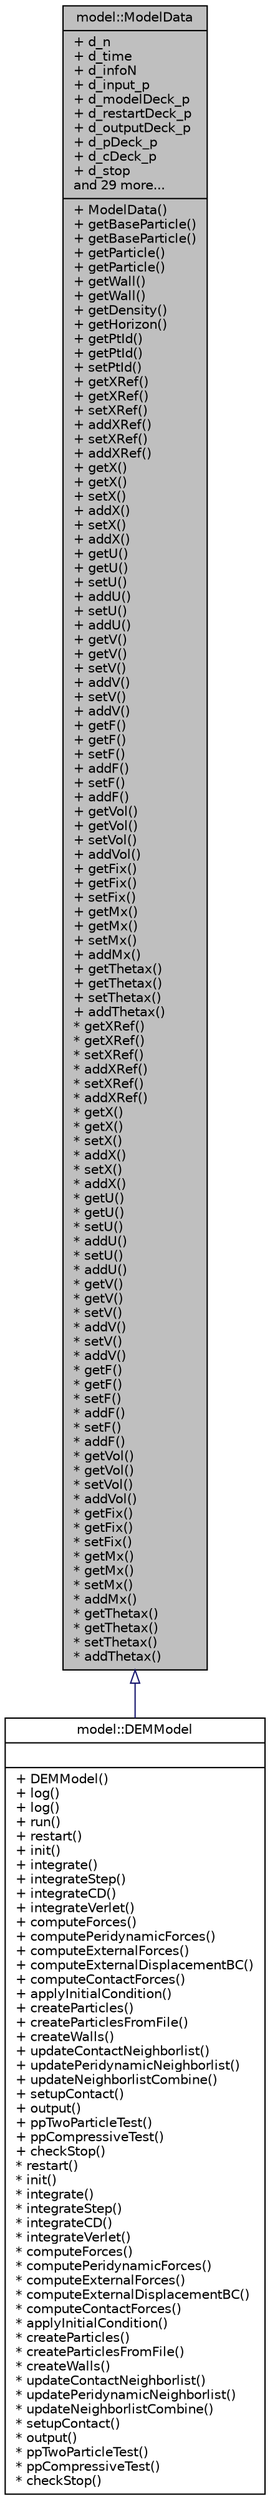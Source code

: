 digraph "model::ModelData"
{
  edge [fontname="Helvetica",fontsize="10",labelfontname="Helvetica",labelfontsize="10"];
  node [fontname="Helvetica",fontsize="10",shape=record];
  Node0 [label="{model::ModelData\n|+ d_n\l+ d_time\l+ d_infoN\l+ d_input_p\l+ d_modelDeck_p\l+ d_restartDeck_p\l+ d_outputDeck_p\l+ d_pDeck_p\l+ d_cDeck_p\l+ d_stop\land 29 more...\l|+ ModelData()\l+ getBaseParticle()\l+ getBaseParticle()\l+ getParticle()\l+ getParticle()\l+ getWall()\l+ getWall()\l+ getDensity()\l+ getHorizon()\l+ getPtId()\l+ getPtId()\l+ setPtId()\l+ getXRef()\l+ getXRef()\l+ setXRef()\l+ addXRef()\l+ setXRef()\l+ addXRef()\l+ getX()\l+ getX()\l+ setX()\l+ addX()\l+ setX()\l+ addX()\l+ getU()\l+ getU()\l+ setU()\l+ addU()\l+ setU()\l+ addU()\l+ getV()\l+ getV()\l+ setV()\l+ addV()\l+ setV()\l+ addV()\l+ getF()\l+ getF()\l+ setF()\l+ addF()\l+ setF()\l+ addF()\l+ getVol()\l+ getVol()\l+ setVol()\l+ addVol()\l+ getFix()\l+ getFix()\l+ setFix()\l+ getMx()\l+ getMx()\l+ setMx()\l+ addMx()\l+ getThetax()\l+ getThetax()\l+ setThetax()\l+ addThetax()\l* getXRef()\l* getXRef()\l* setXRef()\l* addXRef()\l* setXRef()\l* addXRef()\l* getX()\l* getX()\l* setX()\l* addX()\l* setX()\l* addX()\l* getU()\l* getU()\l* setU()\l* addU()\l* setU()\l* addU()\l* getV()\l* getV()\l* setV()\l* addV()\l* setV()\l* addV()\l* getF()\l* getF()\l* setF()\l* addF()\l* setF()\l* addF()\l* getVol()\l* getVol()\l* setVol()\l* addVol()\l* getFix()\l* getFix()\l* setFix()\l* getMx()\l* getMx()\l* setMx()\l* addMx()\l* getThetax()\l* getThetax()\l* setThetax()\l* addThetax()\l}",height=0.2,width=0.4,color="black", fillcolor="grey75", style="filled", fontcolor="black"];
  Node0 -> Node1 [dir="back",color="midnightblue",fontsize="10",style="solid",arrowtail="onormal",fontname="Helvetica"];
  Node1 [label="{model::DEMModel\n||+ DEMModel()\l+ log()\l+ log()\l+ run()\l+ restart()\l+ init()\l+ integrate()\l+ integrateStep()\l+ integrateCD()\l+ integrateVerlet()\l+ computeForces()\l+ computePeridynamicForces()\l+ computeExternalForces()\l+ computeExternalDisplacementBC()\l+ computeContactForces()\l+ applyInitialCondition()\l+ createParticles()\l+ createParticlesFromFile()\l+ createWalls()\l+ updateContactNeighborlist()\l+ updatePeridynamicNeighborlist()\l+ updateNeighborlistCombine()\l+ setupContact()\l+ output()\l+ ppTwoParticleTest()\l+ ppCompressiveTest()\l+ checkStop()\l* restart()\l* init()\l* integrate()\l* integrateStep()\l* integrateCD()\l* integrateVerlet()\l* computeForces()\l* computePeridynamicForces()\l* computeExternalForces()\l* computeExternalDisplacementBC()\l* computeContactForces()\l* applyInitialCondition()\l* createParticles()\l* createParticlesFromFile()\l* createWalls()\l* updateContactNeighborlist()\l* updatePeridynamicNeighborlist()\l* updateNeighborlistCombine()\l* setupContact()\l* output()\l* ppTwoParticleTest()\l* ppCompressiveTest()\l* checkStop()\l}",height=0.2,width=0.4,color="black", fillcolor="white", style="filled",URL="$classmodel_1_1DEMModel.html",tooltip="A class for discrete element particle simulation with peridynamic model "];
}
